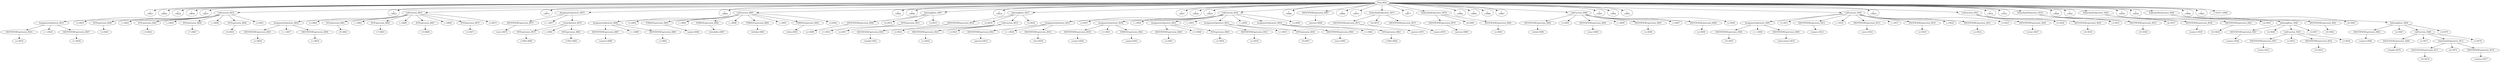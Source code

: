 digraph {

"Prog_8826"->"<
>8827";
"Prog_8826"->"<
>8828";
"Prog_8826"->"<
>8829";
"Prog_8826"->"<
>8830";
"Prog_8826"->"<
>8831";
"Prog_8826"->"CallFunction_8832";
"CallFunction_8832"->"AssignmentOpetators_8833";
"AssignmentOpetators_8833"->"IDENTIFIERExpression_8834";
"IDENTIFIERExpression_8834"->"<x>8835";
"AssignmentOpetators_8833"->"<<->8836";
"AssignmentOpetators_8833"->"IDENTIFIERExpression_8837";
"IDENTIFIERExpression_8837"->"<c>8838";
"CallFunction_8832"->"<(>8839";
"CallFunction_8832"->"INTExpression_8840";
"INTExpression_8840"->"<2>8841";
"CallFunction_8832"->"<,>8842";
"CallFunction_8832"->"INTExpression_8843";
"INTExpression_8843"->"<3>8844";
"CallFunction_8832"->"<,>8845";
"CallFunction_8832"->"INTExpression_8846";
"INTExpression_8846"->"<7>8847";
"CallFunction_8832"->"<,>8848";
"CallFunction_8832"->"INTExpression_8849";
"INTExpression_8849"->"<9>8850";
"CallFunction_8832"->"<)>8851";
"Prog_8826"->"<
>8852";
"Prog_8826"->"CallFunction_8853";
"CallFunction_8853"->"AssignmentOpetators_8854";
"AssignmentOpetators_8854"->"IDENTIFIERExpression_8855";
"IDENTIFIERExpression_8855"->"<y>8856";
"AssignmentOpetators_8854"->"<<->8857";
"AssignmentOpetators_8854"->"IDENTIFIERExpression_8858";
"IDENTIFIERExpression_8858"->"<c>8859";
"CallFunction_8853"->"<(>8860";
"CallFunction_8853"->"INTExpression_8861";
"INTExpression_8861"->"<9>8862";
"CallFunction_8853"->"<,>8863";
"CallFunction_8853"->"INTExpression_8864";
"INTExpression_8864"->"<7>8865";
"CallFunction_8853"->"<,>8866";
"CallFunction_8853"->"INTExpression_8867";
"INTExpression_8867"->"<3>8868";
"CallFunction_8853"->"<,>8869";
"CallFunction_8853"->"INTExpression_8870";
"INTExpression_8870"->"<2>8871";
"CallFunction_8853"->"<)>8872";
"Prog_8826"->"<
>8873";
"Prog_8826"->"AssignmentOpetators_8874";
"AssignmentOpetators_8874"->"IDENTIFIERExpression_8875";
"IDENTIFIERExpression_8875"->"<year>8876";
"AssignmentOpetators_8874"->"<<->8877";
"AssignmentOpetators_8874"->"ColonOperator_8878";
"ColonOperator_8878"->"INTExpression_8879";
"INTExpression_8879"->"<1990>8880";
"ColonOperator_8878"->"<:>8881";
"ColonOperator_8878"->"INTExpression_8882";
"INTExpression_8882"->"<1993>8883";
"Prog_8826"->"<
>8884";
"Prog_8826"->"CallFunction_8885";
"CallFunction_8885"->"AssignmentOpetators_8886";
"AssignmentOpetators_8886"->"IDENTIFIERExpression_8887";
"IDENTIFIERExpression_8887"->"<names>8888";
"AssignmentOpetators_8886"->"<<->8889";
"AssignmentOpetators_8886"->"IDENTIFIERExpression_8890";
"IDENTIFIERExpression_8890"->"<c>8891";
"CallFunction_8885"->"<(>8892";
"CallFunction_8885"->"STRINGExpression_8893";
"STRINGExpression_8893"->"<payal>8894";
"CallFunction_8885"->"<,>8895";
"CallFunction_8885"->"STRINGExpression_8896";
"STRINGExpression_8896"->"<shraddha>8897";
"CallFunction_8885"->"<,>8898";
"CallFunction_8885"->"STRINGExpression_8899";
"STRINGExpression_8899"->"<kritika>8900";
"CallFunction_8885"->"<,>8901";
"CallFunction_8885"->"STRINGExpression_8902";
"STRINGExpression_8902"->"<itida>8903";
"CallFunction_8885"->"<)>8904";
"Prog_8826"->"<
>8905";
"Prog_8826"->"<
>8906";
"Prog_8826"->"IndexingBasic_8907";
"IndexingBasic_8907"->"IDENTIFIERExpression_8908";
"IDENTIFIERExpression_8908"->"<y>8909";
"IndexingBasic_8907"->"<[>8910";
"IndexingBasic_8907"->"INTExpression_8911";
"INTExpression_8911"->"<1>8912";
"IndexingBasic_8907"->"<]>8913";
"Prog_8826"->"<
>8914";
"Prog_8826"->"IndexingBasic_8915";
"IndexingBasic_8915"->"IDENTIFIERExpression_8916";
"IDENTIFIERExpression_8916"->"<y>8917";
"IndexingBasic_8915"->"<[>8918";
"IndexingBasic_8915"->"CallFunction_8919";
"CallFunction_8919"->"IDENTIFIERExpression_8920";
"IDENTIFIERExpression_8920"->"<length>8921";
"CallFunction_8919"->"<(>8922";
"CallFunction_8919"->"IDENTIFIERExpression_8923";
"IDENTIFIERExpression_8923"->"<y>8924";
"CallFunction_8919"->"<)>8925";
"IndexingBasic_8915"->"<]>8926";
"Prog_8826"->"<
>8927";
"Prog_8826"->"<
>8928";
"Prog_8826"->"<
>8929";
"Prog_8826"->"CallFunction_8930";
"CallFunction_8930"->"AssignmentOpetators_8931";
"AssignmentOpetators_8931"->"IDENTIFIERExpression_8932";
"IDENTIFIERExpression_8932"->"<person>8933";
"AssignmentOpetators_8931"->"<<->8934";
"AssignmentOpetators_8931"->"IDENTIFIERExpression_8935";
"IDENTIFIERExpression_8935"->"<list>8936";
"CallFunction_8930"->"<(>8937";
"CallFunction_8930"->"AssignmentOpetators_8938";
"AssignmentOpetators_8938"->"IDENTIFIERExpression_8939";
"IDENTIFIERExpression_8939"->"<name>8940";
"AssignmentOpetators_8938"->"<=>8941";
"AssignmentOpetators_8938"->"STRINGExpression_8942";
"STRINGExpression_8942"->"<payal>8943";
"CallFunction_8930"->"<,>8944";
"CallFunction_8930"->"AssignmentOpetators_8945";
"AssignmentOpetators_8945"->"IDENTIFIERExpression_8946";
"IDENTIFIERExpression_8946"->"<x>8947";
"AssignmentOpetators_8945"->"<=>8948";
"AssignmentOpetators_8945"->"INTExpression_8949";
"INTExpression_8949"->"<2>8950";
"CallFunction_8930"->"<,>8951";
"CallFunction_8930"->"AssignmentOpetators_8952";
"AssignmentOpetators_8952"->"IDENTIFIERExpression_8953";
"IDENTIFIERExpression_8953"->"<y>8954";
"AssignmentOpetators_8952"->"<=>8955";
"AssignmentOpetators_8952"->"INTExpression_8956";
"INTExpression_8956"->"<9>8957";
"CallFunction_8930"->"<,>8958";
"CallFunction_8930"->"AssignmentOpetators_8959";
"AssignmentOpetators_8959"->"IDENTIFIERExpression_8960";
"IDENTIFIERExpression_8960"->"<year>8961";
"AssignmentOpetators_8959"->"<=>8962";
"AssignmentOpetators_8959"->"INTExpression_8963";
"INTExpression_8963"->"<1990>8964";
"CallFunction_8930"->"<)>8965";
"Prog_8826"->"<
>8966";
"Prog_8826"->"IDENTIFIERExpression_8967";
"IDENTIFIERExpression_8967"->"<person>8968";
"Prog_8826"->"<
>8969";
"Prog_8826"->"<
>8970";
"Prog_8826"->"DollarAndAtOperators_8971";
"DollarAndAtOperators_8971"->"IDENTIFIERExpression_8972";
"IDENTIFIERExpression_8972"->"<person>8973";
"DollarAndAtOperators_8971"->"<$>8974";
"DollarAndAtOperators_8971"->"IDENTIFIERExpression_8975";
"IDENTIFIERExpression_8975"->"<name>8976";
"Prog_8826"->"<
>8977";
"Prog_8826"->"DollarAndAtOperators_8978";
"DollarAndAtOperators_8978"->"IDENTIFIERExpression_8979";
"IDENTIFIERExpression_8979"->"<person>8980";
"DollarAndAtOperators_8978"->"<$>8981";
"DollarAndAtOperators_8978"->"IDENTIFIERExpression_8982";
"IDENTIFIERExpression_8982"->"<x>8983";
"Prog_8826"->"<
>8984";
"Prog_8826"->"<
>8985";
"Prog_8826"->"<
>8986";
"Prog_8826"->"<
>8987";
"Prog_8826"->"CallFunction_8988";
"CallFunction_8988"->"IDENTIFIERExpression_8989";
"IDENTIFIERExpression_8989"->"<cbind>8990";
"CallFunction_8988"->"<(>8991";
"CallFunction_8988"->"IDENTIFIERExpression_8992";
"IDENTIFIERExpression_8992"->"<year>8993";
"CallFunction_8988"->"<,>8994";
"CallFunction_8988"->"IDENTIFIERExpression_8995";
"IDENTIFIERExpression_8995"->"<x>8996";
"CallFunction_8988"->"<,>8997";
"CallFunction_8988"->"IDENTIFIERExpression_8998";
"IDENTIFIERExpression_8998"->"<y>8999";
"CallFunction_8988"->"<)>9000";
"Prog_8826"->"<
>9001";
"Prog_8826"->"<
>9002";
"Prog_8826"->"<
>9003";
"Prog_8826"->"CallFunction_9004";
"CallFunction_9004"->"AssignmentOpetators_9005";
"AssignmentOpetators_9005"->"IDENTIFIERExpression_9006";
"IDENTIFIERExpression_9006"->"<D>9007";
"AssignmentOpetators_9005"->"<<->9008";
"AssignmentOpetators_9005"->"IDENTIFIERExpression_9009";
"IDENTIFIERExpression_9009"->"<data.frame>9010";
"CallFunction_9004"->"<(>9011";
"CallFunction_9004"->"IDENTIFIERExpression_9012";
"IDENTIFIERExpression_9012"->"<names>9013";
"CallFunction_9004"->"<,>9014";
"CallFunction_9004"->"IDENTIFIERExpression_9015";
"IDENTIFIERExpression_9015"->"<year>9016";
"CallFunction_9004"->"<,>9017";
"CallFunction_9004"->"IDENTIFIERExpression_9018";
"IDENTIFIERExpression_9018"->"<x>9019";
"CallFunction_9004"->"<,>9020";
"CallFunction_9004"->"IDENTIFIERExpression_9021";
"IDENTIFIERExpression_9021"->"<y>9022";
"CallFunction_9004"->"<)>9023";
"Prog_8826"->"<
>9024";
"Prog_8826"->"CallFunction_9025";
"CallFunction_9025"->"IDENTIFIERExpression_9026";
"IDENTIFIERExpression_9026"->"<nrow>9027";
"CallFunction_9025"->"<(>9028";
"CallFunction_9025"->"IDENTIFIERExpression_9029";
"IDENTIFIERExpression_9029"->"<D>9030";
"CallFunction_9025"->"<)>9031";
"Prog_8826"->"<
>9032";
"Prog_8826"->"<
>9033";
"Prog_8826"->"DollarAndAtOperators_9034";
"DollarAndAtOperators_9034"->"IDENTIFIERExpression_9035";
"IDENTIFIERExpression_9035"->"<D>9036";
"DollarAndAtOperators_9034"->"<$>9037";
"DollarAndAtOperators_9034"->"IDENTIFIERExpression_9038";
"IDENTIFIERExpression_9038"->"<names>9039";
"Prog_8826"->"<
>9040";
"Prog_8826"->"<
>9041";
"Prog_8826"->"DollarAndAtOperators_9042";
"DollarAndAtOperators_9042"->"IDENTIFIERExpression_9043";
"IDENTIFIERExpression_9043"->"<D>9044";
"DollarAndAtOperators_9042"->"<$>9045";
"DollarAndAtOperators_9042"->"IndexingBasic_9046";
"IndexingBasic_9046"->"IDENTIFIERExpression_9047";
"IDENTIFIERExpression_9047"->"<names>9048";
"IndexingBasic_9046"->"<[>9049";
"IndexingBasic_9046"->"CallFunction_9050";
"CallFunction_9050"->"IDENTIFIERExpression_9051";
"IDENTIFIERExpression_9051"->"<nrow>9052";
"CallFunction_9050"->"<(>9053";
"CallFunction_9050"->"IDENTIFIERExpression_9054";
"IDENTIFIERExpression_9054"->"<D>9055";
"CallFunction_9050"->"<)>9056";
"IndexingBasic_9046"->"<]>9057";
"Prog_8826"->"<
>9058";
"Prog_8826"->"<
>9059";
"Prog_8826"->"DollarAndAtOperators_9060";
"DollarAndAtOperators_9060"->"IDENTIFIERExpression_9061";
"IDENTIFIERExpression_9061"->"<D>9062";
"DollarAndAtOperators_9060"->"<$>9063";
"DollarAndAtOperators_9060"->"IndexingBasic_9064";
"IndexingBasic_9064"->"IDENTIFIERExpression_9065";
"IDENTIFIERExpression_9065"->"<names>9066";
"IndexingBasic_9064"->"<[>9067";
"IndexingBasic_9064"->"CallFunction_9068";
"CallFunction_9068"->"IDENTIFIERExpression_9069";
"IDENTIFIERExpression_9069"->"<length>9070";
"CallFunction_9068"->"<(>9071";
"CallFunction_9068"->"DollarAndAtOperators_9072";
"DollarAndAtOperators_9072"->"IDENTIFIERExpression_9073";
"IDENTIFIERExpression_9073"->"<D>9074";
"DollarAndAtOperators_9072"->"<$>9075";
"DollarAndAtOperators_9072"->"IDENTIFIERExpression_9076";
"IDENTIFIERExpression_9076"->"<names>9077";
"CallFunction_9068"->"<)>9078";
"IndexingBasic_9064"->"<]>9079";
"Prog_8826"->"<
>9080";
"Prog_8826"->"<
>9081";
"Prog_8826"->"<<EOF>>9082";
}
